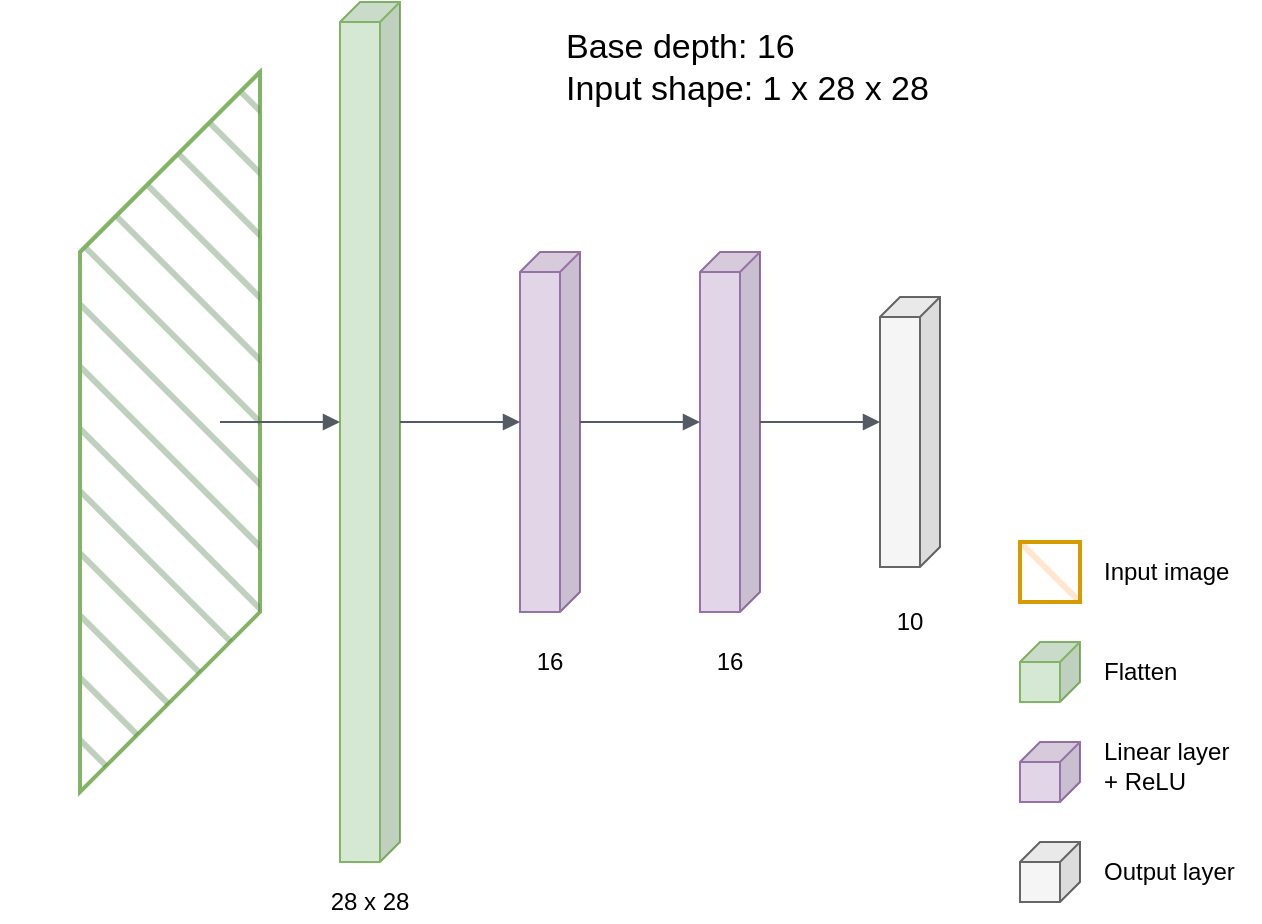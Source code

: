 <mxfile version="23.0.2" type="device">
  <diagram name="Page-1" id="Jopj-Ak8AMZtnkVz11V4">
    <mxGraphModel dx="810" dy="528" grid="1" gridSize="10" guides="1" tooltips="1" connect="1" arrows="1" fold="1" page="1" pageScale="1" pageWidth="827" pageHeight="1169" math="0" shadow="0">
      <root>
        <mxCell id="0" />
        <mxCell id="1" parent="0" />
        <mxCell id="yGx-_mgUBLTscShHxS1o-29" value="" style="group" vertex="1" connectable="0" parent="1">
          <mxGeometry x="20" y="200" width="630" height="460" as="geometry" />
        </mxCell>
        <mxCell id="yGx-_mgUBLTscShHxS1o-13" value="" style="shape=cube;whiteSpace=wrap;html=1;boundedLbl=1;backgroundOutline=1;darkOpacity=0.05;darkOpacity2=0.1;flipH=1;size=90;fillColor=#d5e8d4;strokeColor=#82b366;fillStyle=hatch;strokeWidth=2;" vertex="1" parent="yGx-_mgUBLTscShHxS1o-29">
          <mxGeometry x="40" y="35" width="90" height="360" as="geometry" />
        </mxCell>
        <mxCell id="yGx-_mgUBLTscShHxS1o-1" value="" style="shape=cube;whiteSpace=wrap;html=1;boundedLbl=1;backgroundOutline=1;darkOpacity=0.05;darkOpacity2=0.1;flipH=1;size=10;fillColor=#d5e8d4;strokeColor=#82b366;" vertex="1" parent="yGx-_mgUBLTscShHxS1o-29">
          <mxGeometry x="170" width="30" height="430" as="geometry" />
        </mxCell>
        <mxCell id="yGx-_mgUBLTscShHxS1o-2" value="" style="shape=cube;whiteSpace=wrap;html=1;boundedLbl=1;backgroundOutline=1;darkOpacity=0.05;darkOpacity2=0.1;flipH=1;size=10;fillColor=#e1d5e7;strokeColor=#9673a6;" vertex="1" parent="yGx-_mgUBLTscShHxS1o-29">
          <mxGeometry x="260" y="125" width="30" height="180" as="geometry" />
        </mxCell>
        <mxCell id="yGx-_mgUBLTscShHxS1o-3" value="" style="shape=cube;whiteSpace=wrap;html=1;boundedLbl=1;backgroundOutline=1;darkOpacity=0.05;darkOpacity2=0.1;flipH=1;size=10;fillColor=#e1d5e7;strokeColor=#9673a6;" vertex="1" parent="yGx-_mgUBLTscShHxS1o-29">
          <mxGeometry x="350" y="125" width="30" height="180" as="geometry" />
        </mxCell>
        <mxCell id="yGx-_mgUBLTscShHxS1o-4" value="" style="shape=cube;whiteSpace=wrap;html=1;boundedLbl=1;backgroundOutline=1;darkOpacity=0.05;darkOpacity2=0.1;flipH=1;size=10;fillColor=#f5f5f5;fontColor=#333333;strokeColor=#666666;" vertex="1" parent="yGx-_mgUBLTscShHxS1o-29">
          <mxGeometry x="440" y="147.5" width="30" height="135" as="geometry" />
        </mxCell>
        <mxCell id="yGx-_mgUBLTscShHxS1o-5" value="" style="edgeStyle=orthogonalEdgeStyle;html=1;endArrow=block;elbow=vertical;startArrow=none;endFill=1;strokeColor=#545B64;rounded=0;" edge="1" parent="yGx-_mgUBLTscShHxS1o-29">
          <mxGeometry width="100" relative="1" as="geometry">
            <mxPoint x="200" y="210" as="sourcePoint" />
            <mxPoint x="260" y="210" as="targetPoint" />
          </mxGeometry>
        </mxCell>
        <mxCell id="yGx-_mgUBLTscShHxS1o-6" value="" style="edgeStyle=orthogonalEdgeStyle;html=1;endArrow=block;elbow=vertical;startArrow=none;endFill=1;strokeColor=#545B64;rounded=0;" edge="1" parent="yGx-_mgUBLTscShHxS1o-29">
          <mxGeometry width="100" relative="1" as="geometry">
            <mxPoint x="290" y="210" as="sourcePoint" />
            <mxPoint x="350" y="210" as="targetPoint" />
          </mxGeometry>
        </mxCell>
        <mxCell id="yGx-_mgUBLTscShHxS1o-7" value="" style="edgeStyle=orthogonalEdgeStyle;html=1;endArrow=block;elbow=vertical;startArrow=none;endFill=1;strokeColor=#545B64;rounded=0;" edge="1" parent="yGx-_mgUBLTscShHxS1o-29">
          <mxGeometry width="100" relative="1" as="geometry">
            <mxPoint x="380" y="210" as="sourcePoint" />
            <mxPoint x="440" y="210" as="targetPoint" />
          </mxGeometry>
        </mxCell>
        <mxCell id="yGx-_mgUBLTscShHxS1o-14" value="" style="edgeStyle=orthogonalEdgeStyle;html=1;endArrow=block;elbow=vertical;startArrow=none;endFill=1;strokeColor=#545B64;rounded=0;" edge="1" parent="yGx-_mgUBLTscShHxS1o-29">
          <mxGeometry width="100" relative="1" as="geometry">
            <mxPoint x="110" y="210" as="sourcePoint" />
            <mxPoint x="170" y="210" as="targetPoint" />
          </mxGeometry>
        </mxCell>
        <mxCell id="yGx-_mgUBLTscShHxS1o-17" value="28 x 28" style="text;html=1;strokeColor=none;fillColor=none;align=center;verticalAlign=middle;whiteSpace=wrap;rounded=0;" vertex="1" parent="yGx-_mgUBLTscShHxS1o-29">
          <mxGeometry x="160" y="440" width="50" height="20" as="geometry" />
        </mxCell>
        <mxCell id="yGx-_mgUBLTscShHxS1o-18" value="16" style="text;html=1;strokeColor=none;fillColor=none;align=center;verticalAlign=middle;whiteSpace=wrap;rounded=0;" vertex="1" parent="yGx-_mgUBLTscShHxS1o-29">
          <mxGeometry x="260" y="320" width="30" height="20" as="geometry" />
        </mxCell>
        <mxCell id="yGx-_mgUBLTscShHxS1o-19" value="16" style="text;html=1;strokeColor=none;fillColor=none;align=center;verticalAlign=middle;whiteSpace=wrap;rounded=0;" vertex="1" parent="yGx-_mgUBLTscShHxS1o-29">
          <mxGeometry x="350" y="320" width="30" height="20" as="geometry" />
        </mxCell>
        <mxCell id="yGx-_mgUBLTscShHxS1o-20" value="10" style="text;html=1;strokeColor=none;fillColor=none;align=center;verticalAlign=middle;whiteSpace=wrap;rounded=0;" vertex="1" parent="yGx-_mgUBLTscShHxS1o-29">
          <mxGeometry x="440" y="300" width="30" height="20" as="geometry" />
        </mxCell>
        <mxCell id="yGx-_mgUBLTscShHxS1o-21" value="" style="shape=cube;whiteSpace=wrap;html=1;boundedLbl=1;backgroundOutline=1;darkOpacity=0.05;darkOpacity2=0.1;flipH=1;size=0;fillColor=#ffe6cc;strokeColor=#d79b00;fillStyle=hatch;strokeWidth=2;" vertex="1" parent="yGx-_mgUBLTscShHxS1o-29">
          <mxGeometry x="510" y="270" width="30" height="30" as="geometry" />
        </mxCell>
        <mxCell id="yGx-_mgUBLTscShHxS1o-22" value="" style="shape=cube;whiteSpace=wrap;html=1;boundedLbl=1;backgroundOutline=1;darkOpacity=0.05;darkOpacity2=0.1;flipH=1;size=10;fillColor=#d5e8d4;strokeColor=#82b366;" vertex="1" parent="yGx-_mgUBLTscShHxS1o-29">
          <mxGeometry x="510" y="320" width="30" height="30" as="geometry" />
        </mxCell>
        <mxCell id="yGx-_mgUBLTscShHxS1o-23" value="" style="shape=cube;whiteSpace=wrap;html=1;boundedLbl=1;backgroundOutline=1;darkOpacity=0.05;darkOpacity2=0.1;flipH=1;size=10;fillColor=#e1d5e7;strokeColor=#9673a6;" vertex="1" parent="yGx-_mgUBLTscShHxS1o-29">
          <mxGeometry x="510" y="370" width="30" height="30" as="geometry" />
        </mxCell>
        <mxCell id="yGx-_mgUBLTscShHxS1o-24" value="" style="shape=cube;whiteSpace=wrap;html=1;boundedLbl=1;backgroundOutline=1;darkOpacity=0.05;darkOpacity2=0.1;flipH=1;size=10;fillColor=#f5f5f5;strokeColor=#666666;fontColor=#333333;" vertex="1" parent="yGx-_mgUBLTscShHxS1o-29">
          <mxGeometry x="510" y="420" width="30" height="30" as="geometry" />
        </mxCell>
        <mxCell id="yGx-_mgUBLTscShHxS1o-25" value="Input image" style="text;html=1;strokeColor=none;fillColor=none;align=left;verticalAlign=middle;whiteSpace=wrap;rounded=0;" vertex="1" parent="yGx-_mgUBLTscShHxS1o-29">
          <mxGeometry x="550" y="270" width="70" height="30" as="geometry" />
        </mxCell>
        <mxCell id="yGx-_mgUBLTscShHxS1o-26" value="Flatten" style="text;html=1;strokeColor=none;fillColor=none;align=left;verticalAlign=middle;whiteSpace=wrap;rounded=0;" vertex="1" parent="yGx-_mgUBLTscShHxS1o-29">
          <mxGeometry x="550" y="320" width="70" height="30" as="geometry" />
        </mxCell>
        <mxCell id="yGx-_mgUBLTscShHxS1o-27" value="Linear layer&lt;br&gt;+ ReLU" style="text;html=1;strokeColor=none;fillColor=none;align=left;verticalAlign=middle;whiteSpace=wrap;rounded=0;" vertex="1" parent="yGx-_mgUBLTscShHxS1o-29">
          <mxGeometry x="550" y="367" width="80" height="30" as="geometry" />
        </mxCell>
        <mxCell id="yGx-_mgUBLTscShHxS1o-28" value="Output layer" style="text;html=1;strokeColor=none;fillColor=none;align=left;verticalAlign=middle;whiteSpace=wrap;rounded=0;" vertex="1" parent="yGx-_mgUBLTscShHxS1o-29">
          <mxGeometry x="550" y="420" width="70" height="30" as="geometry" />
        </mxCell>
        <mxCell id="yGx-_mgUBLTscShHxS1o-30" value="&lt;font style=&quot;font-size: 17px;&quot;&gt;Base depth: 16&lt;br&gt;Input shape: 1 x 28 x 28&lt;/font&gt;" style="text;html=1;strokeColor=none;fillColor=none;align=left;verticalAlign=middle;whiteSpace=wrap;rounded=0;" vertex="1" parent="yGx-_mgUBLTscShHxS1o-29">
          <mxGeometry x="281" width="225" height="65" as="geometry" />
        </mxCell>
      </root>
    </mxGraphModel>
  </diagram>
</mxfile>
